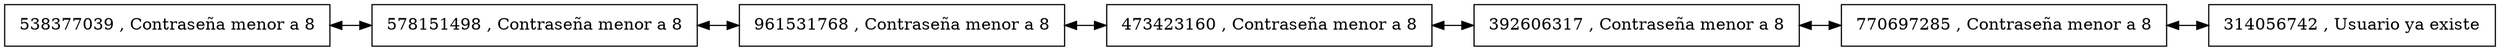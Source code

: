 digraph G { 

rankdir = LR;

node [shape=rectangle, height=0.5, width=0.5];

graph[ nodesep = 0.5]; 

node0[label = " 538377039 , Contraseña menor a 8 "]  
node1[label = " 578151498 , Contraseña menor a 8 "]  
node2[label = " 961531768 , Contraseña menor a 8 "]  
node3[label = " 473423160 , Contraseña menor a 8 "]  
node4[label = " 392606317 , Contraseña menor a 8 "]  
node5[label = " 770697285 , Contraseña menor a 8 "]  
node6[label = " 314056742 , Usuario ya existe "]  
 node0 ->  node1 ->  node2 ->  node3 ->  node4 ->  node5 ->  node6 [dir=both]; 

}

